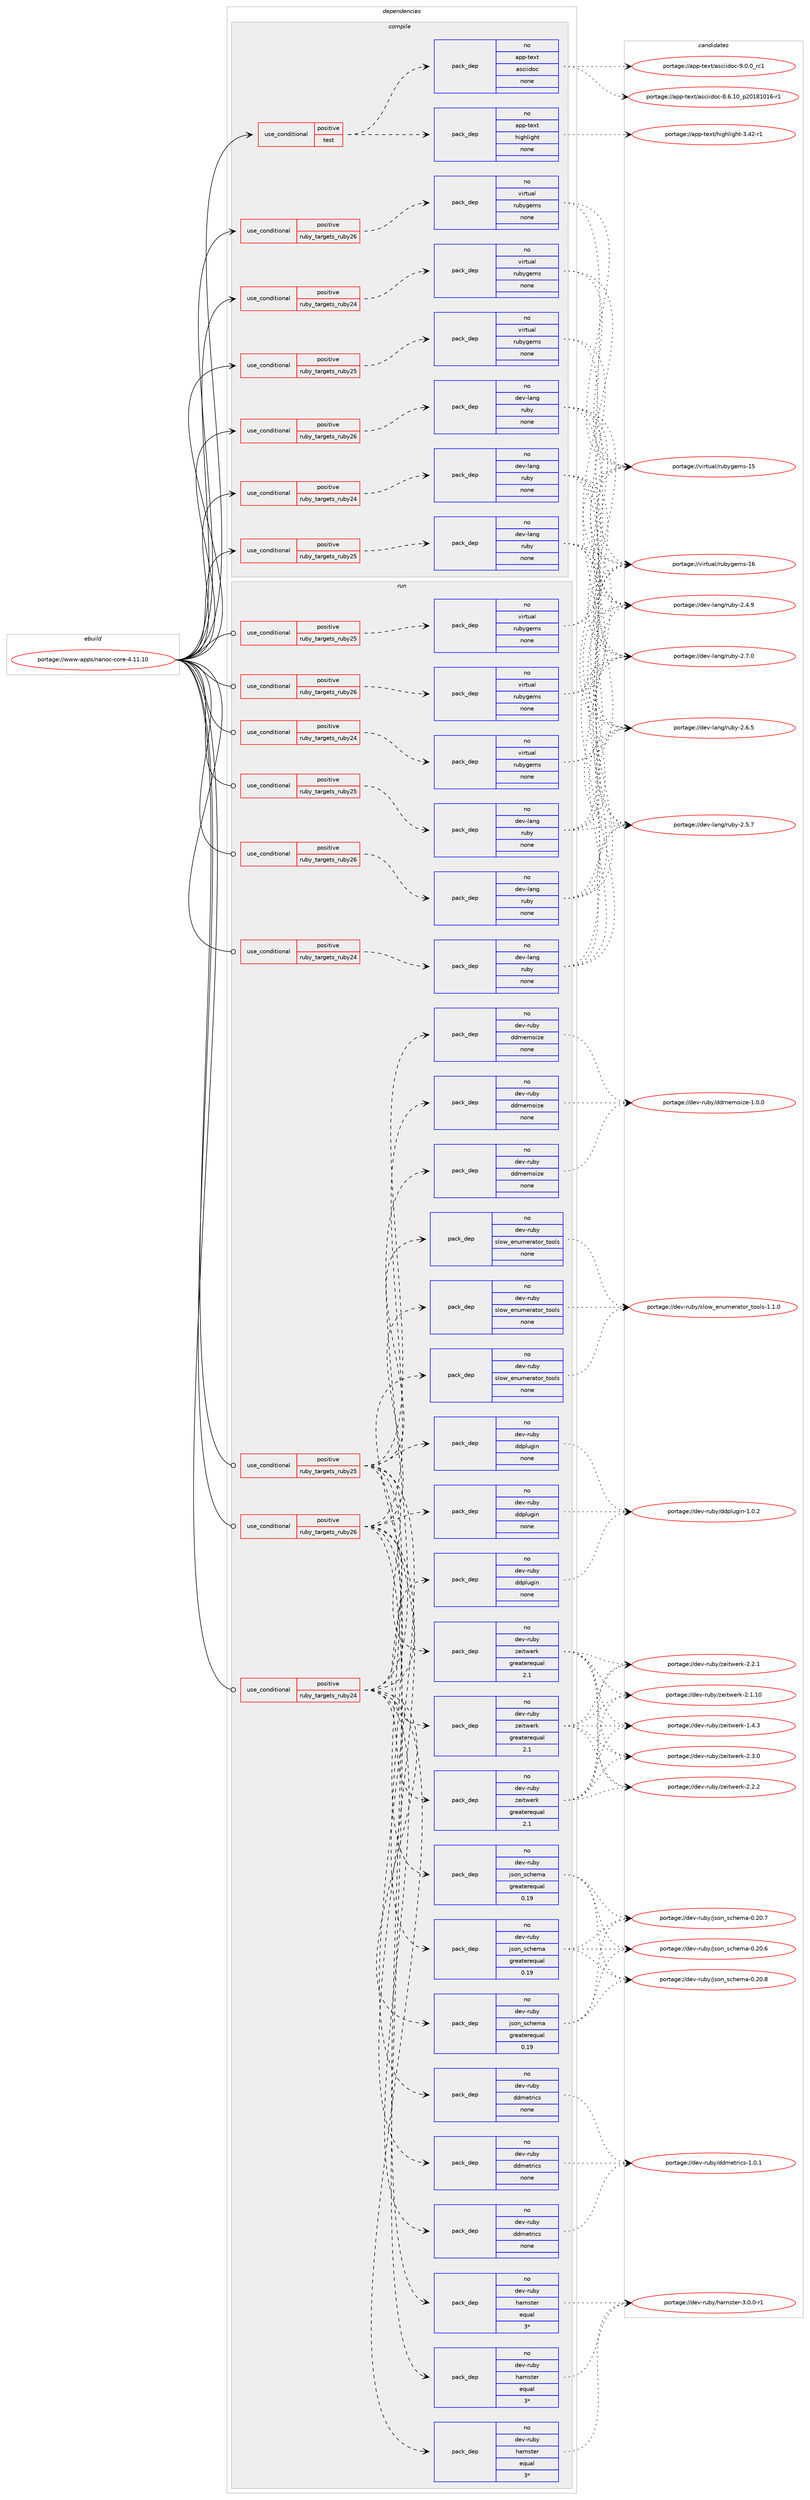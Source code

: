 digraph prolog {

# *************
# Graph options
# *************

newrank=true;
concentrate=true;
compound=true;
graph [rankdir=LR,fontname=Helvetica,fontsize=10,ranksep=1.5];#, ranksep=2.5, nodesep=0.2];
edge  [arrowhead=vee];
node  [fontname=Helvetica,fontsize=10];

# **********
# The ebuild
# **********

subgraph cluster_leftcol {
color=gray;
rank=same;
label=<<i>ebuild</i>>;
id [label="portage://www-apps/nanoc-core-4.11.10", color=red, width=4, href="../www-apps/nanoc-core-4.11.10.svg"];
}

# ****************
# The dependencies
# ****************

subgraph cluster_midcol {
color=gray;
label=<<i>dependencies</i>>;
subgraph cluster_compile {
fillcolor="#eeeeee";
style=filled;
label=<<i>compile</i>>;
subgraph cond2609 {
dependency18243 [label=<<TABLE BORDER="0" CELLBORDER="1" CELLSPACING="0" CELLPADDING="4"><TR><TD ROWSPAN="3" CELLPADDING="10">use_conditional</TD></TR><TR><TD>positive</TD></TR><TR><TD>ruby_targets_ruby24</TD></TR></TABLE>>, shape=none, color=red];
subgraph pack15310 {
dependency18244 [label=<<TABLE BORDER="0" CELLBORDER="1" CELLSPACING="0" CELLPADDING="4" WIDTH="220"><TR><TD ROWSPAN="6" CELLPADDING="30">pack_dep</TD></TR><TR><TD WIDTH="110">no</TD></TR><TR><TD>dev-lang</TD></TR><TR><TD>ruby</TD></TR><TR><TD>none</TD></TR><TR><TD></TD></TR></TABLE>>, shape=none, color=blue];
}
dependency18243:e -> dependency18244:w [weight=20,style="dashed",arrowhead="vee"];
}
id:e -> dependency18243:w [weight=20,style="solid",arrowhead="vee"];
subgraph cond2610 {
dependency18245 [label=<<TABLE BORDER="0" CELLBORDER="1" CELLSPACING="0" CELLPADDING="4"><TR><TD ROWSPAN="3" CELLPADDING="10">use_conditional</TD></TR><TR><TD>positive</TD></TR><TR><TD>ruby_targets_ruby24</TD></TR></TABLE>>, shape=none, color=red];
subgraph pack15311 {
dependency18246 [label=<<TABLE BORDER="0" CELLBORDER="1" CELLSPACING="0" CELLPADDING="4" WIDTH="220"><TR><TD ROWSPAN="6" CELLPADDING="30">pack_dep</TD></TR><TR><TD WIDTH="110">no</TD></TR><TR><TD>virtual</TD></TR><TR><TD>rubygems</TD></TR><TR><TD>none</TD></TR><TR><TD></TD></TR></TABLE>>, shape=none, color=blue];
}
dependency18245:e -> dependency18246:w [weight=20,style="dashed",arrowhead="vee"];
}
id:e -> dependency18245:w [weight=20,style="solid",arrowhead="vee"];
subgraph cond2611 {
dependency18247 [label=<<TABLE BORDER="0" CELLBORDER="1" CELLSPACING="0" CELLPADDING="4"><TR><TD ROWSPAN="3" CELLPADDING="10">use_conditional</TD></TR><TR><TD>positive</TD></TR><TR><TD>ruby_targets_ruby25</TD></TR></TABLE>>, shape=none, color=red];
subgraph pack15312 {
dependency18248 [label=<<TABLE BORDER="0" CELLBORDER="1" CELLSPACING="0" CELLPADDING="4" WIDTH="220"><TR><TD ROWSPAN="6" CELLPADDING="30">pack_dep</TD></TR><TR><TD WIDTH="110">no</TD></TR><TR><TD>dev-lang</TD></TR><TR><TD>ruby</TD></TR><TR><TD>none</TD></TR><TR><TD></TD></TR></TABLE>>, shape=none, color=blue];
}
dependency18247:e -> dependency18248:w [weight=20,style="dashed",arrowhead="vee"];
}
id:e -> dependency18247:w [weight=20,style="solid",arrowhead="vee"];
subgraph cond2612 {
dependency18249 [label=<<TABLE BORDER="0" CELLBORDER="1" CELLSPACING="0" CELLPADDING="4"><TR><TD ROWSPAN="3" CELLPADDING="10">use_conditional</TD></TR><TR><TD>positive</TD></TR><TR><TD>ruby_targets_ruby25</TD></TR></TABLE>>, shape=none, color=red];
subgraph pack15313 {
dependency18250 [label=<<TABLE BORDER="0" CELLBORDER="1" CELLSPACING="0" CELLPADDING="4" WIDTH="220"><TR><TD ROWSPAN="6" CELLPADDING="30">pack_dep</TD></TR><TR><TD WIDTH="110">no</TD></TR><TR><TD>virtual</TD></TR><TR><TD>rubygems</TD></TR><TR><TD>none</TD></TR><TR><TD></TD></TR></TABLE>>, shape=none, color=blue];
}
dependency18249:e -> dependency18250:w [weight=20,style="dashed",arrowhead="vee"];
}
id:e -> dependency18249:w [weight=20,style="solid",arrowhead="vee"];
subgraph cond2613 {
dependency18251 [label=<<TABLE BORDER="0" CELLBORDER="1" CELLSPACING="0" CELLPADDING="4"><TR><TD ROWSPAN="3" CELLPADDING="10">use_conditional</TD></TR><TR><TD>positive</TD></TR><TR><TD>ruby_targets_ruby26</TD></TR></TABLE>>, shape=none, color=red];
subgraph pack15314 {
dependency18252 [label=<<TABLE BORDER="0" CELLBORDER="1" CELLSPACING="0" CELLPADDING="4" WIDTH="220"><TR><TD ROWSPAN="6" CELLPADDING="30">pack_dep</TD></TR><TR><TD WIDTH="110">no</TD></TR><TR><TD>dev-lang</TD></TR><TR><TD>ruby</TD></TR><TR><TD>none</TD></TR><TR><TD></TD></TR></TABLE>>, shape=none, color=blue];
}
dependency18251:e -> dependency18252:w [weight=20,style="dashed",arrowhead="vee"];
}
id:e -> dependency18251:w [weight=20,style="solid",arrowhead="vee"];
subgraph cond2614 {
dependency18253 [label=<<TABLE BORDER="0" CELLBORDER="1" CELLSPACING="0" CELLPADDING="4"><TR><TD ROWSPAN="3" CELLPADDING="10">use_conditional</TD></TR><TR><TD>positive</TD></TR><TR><TD>ruby_targets_ruby26</TD></TR></TABLE>>, shape=none, color=red];
subgraph pack15315 {
dependency18254 [label=<<TABLE BORDER="0" CELLBORDER="1" CELLSPACING="0" CELLPADDING="4" WIDTH="220"><TR><TD ROWSPAN="6" CELLPADDING="30">pack_dep</TD></TR><TR><TD WIDTH="110">no</TD></TR><TR><TD>virtual</TD></TR><TR><TD>rubygems</TD></TR><TR><TD>none</TD></TR><TR><TD></TD></TR></TABLE>>, shape=none, color=blue];
}
dependency18253:e -> dependency18254:w [weight=20,style="dashed",arrowhead="vee"];
}
id:e -> dependency18253:w [weight=20,style="solid",arrowhead="vee"];
subgraph cond2615 {
dependency18255 [label=<<TABLE BORDER="0" CELLBORDER="1" CELLSPACING="0" CELLPADDING="4"><TR><TD ROWSPAN="3" CELLPADDING="10">use_conditional</TD></TR><TR><TD>positive</TD></TR><TR><TD>test</TD></TR></TABLE>>, shape=none, color=red];
subgraph pack15316 {
dependency18256 [label=<<TABLE BORDER="0" CELLBORDER="1" CELLSPACING="0" CELLPADDING="4" WIDTH="220"><TR><TD ROWSPAN="6" CELLPADDING="30">pack_dep</TD></TR><TR><TD WIDTH="110">no</TD></TR><TR><TD>app-text</TD></TR><TR><TD>asciidoc</TD></TR><TR><TD>none</TD></TR><TR><TD></TD></TR></TABLE>>, shape=none, color=blue];
}
dependency18255:e -> dependency18256:w [weight=20,style="dashed",arrowhead="vee"];
subgraph pack15317 {
dependency18257 [label=<<TABLE BORDER="0" CELLBORDER="1" CELLSPACING="0" CELLPADDING="4" WIDTH="220"><TR><TD ROWSPAN="6" CELLPADDING="30">pack_dep</TD></TR><TR><TD WIDTH="110">no</TD></TR><TR><TD>app-text</TD></TR><TR><TD>highlight</TD></TR><TR><TD>none</TD></TR><TR><TD></TD></TR></TABLE>>, shape=none, color=blue];
}
dependency18255:e -> dependency18257:w [weight=20,style="dashed",arrowhead="vee"];
}
id:e -> dependency18255:w [weight=20,style="solid",arrowhead="vee"];
}
subgraph cluster_compileandrun {
fillcolor="#eeeeee";
style=filled;
label=<<i>compile and run</i>>;
}
subgraph cluster_run {
fillcolor="#eeeeee";
style=filled;
label=<<i>run</i>>;
subgraph cond2616 {
dependency18258 [label=<<TABLE BORDER="0" CELLBORDER="1" CELLSPACING="0" CELLPADDING="4"><TR><TD ROWSPAN="3" CELLPADDING="10">use_conditional</TD></TR><TR><TD>positive</TD></TR><TR><TD>ruby_targets_ruby24</TD></TR></TABLE>>, shape=none, color=red];
subgraph pack15318 {
dependency18259 [label=<<TABLE BORDER="0" CELLBORDER="1" CELLSPACING="0" CELLPADDING="4" WIDTH="220"><TR><TD ROWSPAN="6" CELLPADDING="30">pack_dep</TD></TR><TR><TD WIDTH="110">no</TD></TR><TR><TD>dev-lang</TD></TR><TR><TD>ruby</TD></TR><TR><TD>none</TD></TR><TR><TD></TD></TR></TABLE>>, shape=none, color=blue];
}
dependency18258:e -> dependency18259:w [weight=20,style="dashed",arrowhead="vee"];
}
id:e -> dependency18258:w [weight=20,style="solid",arrowhead="odot"];
subgraph cond2617 {
dependency18260 [label=<<TABLE BORDER="0" CELLBORDER="1" CELLSPACING="0" CELLPADDING="4"><TR><TD ROWSPAN="3" CELLPADDING="10">use_conditional</TD></TR><TR><TD>positive</TD></TR><TR><TD>ruby_targets_ruby24</TD></TR></TABLE>>, shape=none, color=red];
subgraph pack15319 {
dependency18261 [label=<<TABLE BORDER="0" CELLBORDER="1" CELLSPACING="0" CELLPADDING="4" WIDTH="220"><TR><TD ROWSPAN="6" CELLPADDING="30">pack_dep</TD></TR><TR><TD WIDTH="110">no</TD></TR><TR><TD>dev-ruby</TD></TR><TR><TD>ddmemoize</TD></TR><TR><TD>none</TD></TR><TR><TD></TD></TR></TABLE>>, shape=none, color=blue];
}
dependency18260:e -> dependency18261:w [weight=20,style="dashed",arrowhead="vee"];
subgraph pack15320 {
dependency18262 [label=<<TABLE BORDER="0" CELLBORDER="1" CELLSPACING="0" CELLPADDING="4" WIDTH="220"><TR><TD ROWSPAN="6" CELLPADDING="30">pack_dep</TD></TR><TR><TD WIDTH="110">no</TD></TR><TR><TD>dev-ruby</TD></TR><TR><TD>ddmetrics</TD></TR><TR><TD>none</TD></TR><TR><TD></TD></TR></TABLE>>, shape=none, color=blue];
}
dependency18260:e -> dependency18262:w [weight=20,style="dashed",arrowhead="vee"];
subgraph pack15321 {
dependency18263 [label=<<TABLE BORDER="0" CELLBORDER="1" CELLSPACING="0" CELLPADDING="4" WIDTH="220"><TR><TD ROWSPAN="6" CELLPADDING="30">pack_dep</TD></TR><TR><TD WIDTH="110">no</TD></TR><TR><TD>dev-ruby</TD></TR><TR><TD>ddplugin</TD></TR><TR><TD>none</TD></TR><TR><TD></TD></TR></TABLE>>, shape=none, color=blue];
}
dependency18260:e -> dependency18263:w [weight=20,style="dashed",arrowhead="vee"];
subgraph pack15322 {
dependency18264 [label=<<TABLE BORDER="0" CELLBORDER="1" CELLSPACING="0" CELLPADDING="4" WIDTH="220"><TR><TD ROWSPAN="6" CELLPADDING="30">pack_dep</TD></TR><TR><TD WIDTH="110">no</TD></TR><TR><TD>dev-ruby</TD></TR><TR><TD>hamster</TD></TR><TR><TD>equal</TD></TR><TR><TD>3*</TD></TR></TABLE>>, shape=none, color=blue];
}
dependency18260:e -> dependency18264:w [weight=20,style="dashed",arrowhead="vee"];
subgraph pack15323 {
dependency18265 [label=<<TABLE BORDER="0" CELLBORDER="1" CELLSPACING="0" CELLPADDING="4" WIDTH="220"><TR><TD ROWSPAN="6" CELLPADDING="30">pack_dep</TD></TR><TR><TD WIDTH="110">no</TD></TR><TR><TD>dev-ruby</TD></TR><TR><TD>json_schema</TD></TR><TR><TD>greaterequal</TD></TR><TR><TD>0.19</TD></TR></TABLE>>, shape=none, color=blue];
}
dependency18260:e -> dependency18265:w [weight=20,style="dashed",arrowhead="vee"];
subgraph pack15324 {
dependency18266 [label=<<TABLE BORDER="0" CELLBORDER="1" CELLSPACING="0" CELLPADDING="4" WIDTH="220"><TR><TD ROWSPAN="6" CELLPADDING="30">pack_dep</TD></TR><TR><TD WIDTH="110">no</TD></TR><TR><TD>dev-ruby</TD></TR><TR><TD>slow_enumerator_tools</TD></TR><TR><TD>none</TD></TR><TR><TD></TD></TR></TABLE>>, shape=none, color=blue];
}
dependency18260:e -> dependency18266:w [weight=20,style="dashed",arrowhead="vee"];
subgraph pack15325 {
dependency18267 [label=<<TABLE BORDER="0" CELLBORDER="1" CELLSPACING="0" CELLPADDING="4" WIDTH="220"><TR><TD ROWSPAN="6" CELLPADDING="30">pack_dep</TD></TR><TR><TD WIDTH="110">no</TD></TR><TR><TD>dev-ruby</TD></TR><TR><TD>zeitwerk</TD></TR><TR><TD>greaterequal</TD></TR><TR><TD>2.1</TD></TR></TABLE>>, shape=none, color=blue];
}
dependency18260:e -> dependency18267:w [weight=20,style="dashed",arrowhead="vee"];
}
id:e -> dependency18260:w [weight=20,style="solid",arrowhead="odot"];
subgraph cond2618 {
dependency18268 [label=<<TABLE BORDER="0" CELLBORDER="1" CELLSPACING="0" CELLPADDING="4"><TR><TD ROWSPAN="3" CELLPADDING="10">use_conditional</TD></TR><TR><TD>positive</TD></TR><TR><TD>ruby_targets_ruby24</TD></TR></TABLE>>, shape=none, color=red];
subgraph pack15326 {
dependency18269 [label=<<TABLE BORDER="0" CELLBORDER="1" CELLSPACING="0" CELLPADDING="4" WIDTH="220"><TR><TD ROWSPAN="6" CELLPADDING="30">pack_dep</TD></TR><TR><TD WIDTH="110">no</TD></TR><TR><TD>virtual</TD></TR><TR><TD>rubygems</TD></TR><TR><TD>none</TD></TR><TR><TD></TD></TR></TABLE>>, shape=none, color=blue];
}
dependency18268:e -> dependency18269:w [weight=20,style="dashed",arrowhead="vee"];
}
id:e -> dependency18268:w [weight=20,style="solid",arrowhead="odot"];
subgraph cond2619 {
dependency18270 [label=<<TABLE BORDER="0" CELLBORDER="1" CELLSPACING="0" CELLPADDING="4"><TR><TD ROWSPAN="3" CELLPADDING="10">use_conditional</TD></TR><TR><TD>positive</TD></TR><TR><TD>ruby_targets_ruby25</TD></TR></TABLE>>, shape=none, color=red];
subgraph pack15327 {
dependency18271 [label=<<TABLE BORDER="0" CELLBORDER="1" CELLSPACING="0" CELLPADDING="4" WIDTH="220"><TR><TD ROWSPAN="6" CELLPADDING="30">pack_dep</TD></TR><TR><TD WIDTH="110">no</TD></TR><TR><TD>dev-lang</TD></TR><TR><TD>ruby</TD></TR><TR><TD>none</TD></TR><TR><TD></TD></TR></TABLE>>, shape=none, color=blue];
}
dependency18270:e -> dependency18271:w [weight=20,style="dashed",arrowhead="vee"];
}
id:e -> dependency18270:w [weight=20,style="solid",arrowhead="odot"];
subgraph cond2620 {
dependency18272 [label=<<TABLE BORDER="0" CELLBORDER="1" CELLSPACING="0" CELLPADDING="4"><TR><TD ROWSPAN="3" CELLPADDING="10">use_conditional</TD></TR><TR><TD>positive</TD></TR><TR><TD>ruby_targets_ruby25</TD></TR></TABLE>>, shape=none, color=red];
subgraph pack15328 {
dependency18273 [label=<<TABLE BORDER="0" CELLBORDER="1" CELLSPACING="0" CELLPADDING="4" WIDTH="220"><TR><TD ROWSPAN="6" CELLPADDING="30">pack_dep</TD></TR><TR><TD WIDTH="110">no</TD></TR><TR><TD>dev-ruby</TD></TR><TR><TD>ddmemoize</TD></TR><TR><TD>none</TD></TR><TR><TD></TD></TR></TABLE>>, shape=none, color=blue];
}
dependency18272:e -> dependency18273:w [weight=20,style="dashed",arrowhead="vee"];
subgraph pack15329 {
dependency18274 [label=<<TABLE BORDER="0" CELLBORDER="1" CELLSPACING="0" CELLPADDING="4" WIDTH="220"><TR><TD ROWSPAN="6" CELLPADDING="30">pack_dep</TD></TR><TR><TD WIDTH="110">no</TD></TR><TR><TD>dev-ruby</TD></TR><TR><TD>ddmetrics</TD></TR><TR><TD>none</TD></TR><TR><TD></TD></TR></TABLE>>, shape=none, color=blue];
}
dependency18272:e -> dependency18274:w [weight=20,style="dashed",arrowhead="vee"];
subgraph pack15330 {
dependency18275 [label=<<TABLE BORDER="0" CELLBORDER="1" CELLSPACING="0" CELLPADDING="4" WIDTH="220"><TR><TD ROWSPAN="6" CELLPADDING="30">pack_dep</TD></TR><TR><TD WIDTH="110">no</TD></TR><TR><TD>dev-ruby</TD></TR><TR><TD>ddplugin</TD></TR><TR><TD>none</TD></TR><TR><TD></TD></TR></TABLE>>, shape=none, color=blue];
}
dependency18272:e -> dependency18275:w [weight=20,style="dashed",arrowhead="vee"];
subgraph pack15331 {
dependency18276 [label=<<TABLE BORDER="0" CELLBORDER="1" CELLSPACING="0" CELLPADDING="4" WIDTH="220"><TR><TD ROWSPAN="6" CELLPADDING="30">pack_dep</TD></TR><TR><TD WIDTH="110">no</TD></TR><TR><TD>dev-ruby</TD></TR><TR><TD>hamster</TD></TR><TR><TD>equal</TD></TR><TR><TD>3*</TD></TR></TABLE>>, shape=none, color=blue];
}
dependency18272:e -> dependency18276:w [weight=20,style="dashed",arrowhead="vee"];
subgraph pack15332 {
dependency18277 [label=<<TABLE BORDER="0" CELLBORDER="1" CELLSPACING="0" CELLPADDING="4" WIDTH="220"><TR><TD ROWSPAN="6" CELLPADDING="30">pack_dep</TD></TR><TR><TD WIDTH="110">no</TD></TR><TR><TD>dev-ruby</TD></TR><TR><TD>json_schema</TD></TR><TR><TD>greaterequal</TD></TR><TR><TD>0.19</TD></TR></TABLE>>, shape=none, color=blue];
}
dependency18272:e -> dependency18277:w [weight=20,style="dashed",arrowhead="vee"];
subgraph pack15333 {
dependency18278 [label=<<TABLE BORDER="0" CELLBORDER="1" CELLSPACING="0" CELLPADDING="4" WIDTH="220"><TR><TD ROWSPAN="6" CELLPADDING="30">pack_dep</TD></TR><TR><TD WIDTH="110">no</TD></TR><TR><TD>dev-ruby</TD></TR><TR><TD>slow_enumerator_tools</TD></TR><TR><TD>none</TD></TR><TR><TD></TD></TR></TABLE>>, shape=none, color=blue];
}
dependency18272:e -> dependency18278:w [weight=20,style="dashed",arrowhead="vee"];
subgraph pack15334 {
dependency18279 [label=<<TABLE BORDER="0" CELLBORDER="1" CELLSPACING="0" CELLPADDING="4" WIDTH="220"><TR><TD ROWSPAN="6" CELLPADDING="30">pack_dep</TD></TR><TR><TD WIDTH="110">no</TD></TR><TR><TD>dev-ruby</TD></TR><TR><TD>zeitwerk</TD></TR><TR><TD>greaterequal</TD></TR><TR><TD>2.1</TD></TR></TABLE>>, shape=none, color=blue];
}
dependency18272:e -> dependency18279:w [weight=20,style="dashed",arrowhead="vee"];
}
id:e -> dependency18272:w [weight=20,style="solid",arrowhead="odot"];
subgraph cond2621 {
dependency18280 [label=<<TABLE BORDER="0" CELLBORDER="1" CELLSPACING="0" CELLPADDING="4"><TR><TD ROWSPAN="3" CELLPADDING="10">use_conditional</TD></TR><TR><TD>positive</TD></TR><TR><TD>ruby_targets_ruby25</TD></TR></TABLE>>, shape=none, color=red];
subgraph pack15335 {
dependency18281 [label=<<TABLE BORDER="0" CELLBORDER="1" CELLSPACING="0" CELLPADDING="4" WIDTH="220"><TR><TD ROWSPAN="6" CELLPADDING="30">pack_dep</TD></TR><TR><TD WIDTH="110">no</TD></TR><TR><TD>virtual</TD></TR><TR><TD>rubygems</TD></TR><TR><TD>none</TD></TR><TR><TD></TD></TR></TABLE>>, shape=none, color=blue];
}
dependency18280:e -> dependency18281:w [weight=20,style="dashed",arrowhead="vee"];
}
id:e -> dependency18280:w [weight=20,style="solid",arrowhead="odot"];
subgraph cond2622 {
dependency18282 [label=<<TABLE BORDER="0" CELLBORDER="1" CELLSPACING="0" CELLPADDING="4"><TR><TD ROWSPAN="3" CELLPADDING="10">use_conditional</TD></TR><TR><TD>positive</TD></TR><TR><TD>ruby_targets_ruby26</TD></TR></TABLE>>, shape=none, color=red];
subgraph pack15336 {
dependency18283 [label=<<TABLE BORDER="0" CELLBORDER="1" CELLSPACING="0" CELLPADDING="4" WIDTH="220"><TR><TD ROWSPAN="6" CELLPADDING="30">pack_dep</TD></TR><TR><TD WIDTH="110">no</TD></TR><TR><TD>dev-lang</TD></TR><TR><TD>ruby</TD></TR><TR><TD>none</TD></TR><TR><TD></TD></TR></TABLE>>, shape=none, color=blue];
}
dependency18282:e -> dependency18283:w [weight=20,style="dashed",arrowhead="vee"];
}
id:e -> dependency18282:w [weight=20,style="solid",arrowhead="odot"];
subgraph cond2623 {
dependency18284 [label=<<TABLE BORDER="0" CELLBORDER="1" CELLSPACING="0" CELLPADDING="4"><TR><TD ROWSPAN="3" CELLPADDING="10">use_conditional</TD></TR><TR><TD>positive</TD></TR><TR><TD>ruby_targets_ruby26</TD></TR></TABLE>>, shape=none, color=red];
subgraph pack15337 {
dependency18285 [label=<<TABLE BORDER="0" CELLBORDER="1" CELLSPACING="0" CELLPADDING="4" WIDTH="220"><TR><TD ROWSPAN="6" CELLPADDING="30">pack_dep</TD></TR><TR><TD WIDTH="110">no</TD></TR><TR><TD>dev-ruby</TD></TR><TR><TD>ddmemoize</TD></TR><TR><TD>none</TD></TR><TR><TD></TD></TR></TABLE>>, shape=none, color=blue];
}
dependency18284:e -> dependency18285:w [weight=20,style="dashed",arrowhead="vee"];
subgraph pack15338 {
dependency18286 [label=<<TABLE BORDER="0" CELLBORDER="1" CELLSPACING="0" CELLPADDING="4" WIDTH="220"><TR><TD ROWSPAN="6" CELLPADDING="30">pack_dep</TD></TR><TR><TD WIDTH="110">no</TD></TR><TR><TD>dev-ruby</TD></TR><TR><TD>ddmetrics</TD></TR><TR><TD>none</TD></TR><TR><TD></TD></TR></TABLE>>, shape=none, color=blue];
}
dependency18284:e -> dependency18286:w [weight=20,style="dashed",arrowhead="vee"];
subgraph pack15339 {
dependency18287 [label=<<TABLE BORDER="0" CELLBORDER="1" CELLSPACING="0" CELLPADDING="4" WIDTH="220"><TR><TD ROWSPAN="6" CELLPADDING="30">pack_dep</TD></TR><TR><TD WIDTH="110">no</TD></TR><TR><TD>dev-ruby</TD></TR><TR><TD>ddplugin</TD></TR><TR><TD>none</TD></TR><TR><TD></TD></TR></TABLE>>, shape=none, color=blue];
}
dependency18284:e -> dependency18287:w [weight=20,style="dashed",arrowhead="vee"];
subgraph pack15340 {
dependency18288 [label=<<TABLE BORDER="0" CELLBORDER="1" CELLSPACING="0" CELLPADDING="4" WIDTH="220"><TR><TD ROWSPAN="6" CELLPADDING="30">pack_dep</TD></TR><TR><TD WIDTH="110">no</TD></TR><TR><TD>dev-ruby</TD></TR><TR><TD>hamster</TD></TR><TR><TD>equal</TD></TR><TR><TD>3*</TD></TR></TABLE>>, shape=none, color=blue];
}
dependency18284:e -> dependency18288:w [weight=20,style="dashed",arrowhead="vee"];
subgraph pack15341 {
dependency18289 [label=<<TABLE BORDER="0" CELLBORDER="1" CELLSPACING="0" CELLPADDING="4" WIDTH="220"><TR><TD ROWSPAN="6" CELLPADDING="30">pack_dep</TD></TR><TR><TD WIDTH="110">no</TD></TR><TR><TD>dev-ruby</TD></TR><TR><TD>json_schema</TD></TR><TR><TD>greaterequal</TD></TR><TR><TD>0.19</TD></TR></TABLE>>, shape=none, color=blue];
}
dependency18284:e -> dependency18289:w [weight=20,style="dashed",arrowhead="vee"];
subgraph pack15342 {
dependency18290 [label=<<TABLE BORDER="0" CELLBORDER="1" CELLSPACING="0" CELLPADDING="4" WIDTH="220"><TR><TD ROWSPAN="6" CELLPADDING="30">pack_dep</TD></TR><TR><TD WIDTH="110">no</TD></TR><TR><TD>dev-ruby</TD></TR><TR><TD>slow_enumerator_tools</TD></TR><TR><TD>none</TD></TR><TR><TD></TD></TR></TABLE>>, shape=none, color=blue];
}
dependency18284:e -> dependency18290:w [weight=20,style="dashed",arrowhead="vee"];
subgraph pack15343 {
dependency18291 [label=<<TABLE BORDER="0" CELLBORDER="1" CELLSPACING="0" CELLPADDING="4" WIDTH="220"><TR><TD ROWSPAN="6" CELLPADDING="30">pack_dep</TD></TR><TR><TD WIDTH="110">no</TD></TR><TR><TD>dev-ruby</TD></TR><TR><TD>zeitwerk</TD></TR><TR><TD>greaterequal</TD></TR><TR><TD>2.1</TD></TR></TABLE>>, shape=none, color=blue];
}
dependency18284:e -> dependency18291:w [weight=20,style="dashed",arrowhead="vee"];
}
id:e -> dependency18284:w [weight=20,style="solid",arrowhead="odot"];
subgraph cond2624 {
dependency18292 [label=<<TABLE BORDER="0" CELLBORDER="1" CELLSPACING="0" CELLPADDING="4"><TR><TD ROWSPAN="3" CELLPADDING="10">use_conditional</TD></TR><TR><TD>positive</TD></TR><TR><TD>ruby_targets_ruby26</TD></TR></TABLE>>, shape=none, color=red];
subgraph pack15344 {
dependency18293 [label=<<TABLE BORDER="0" CELLBORDER="1" CELLSPACING="0" CELLPADDING="4" WIDTH="220"><TR><TD ROWSPAN="6" CELLPADDING="30">pack_dep</TD></TR><TR><TD WIDTH="110">no</TD></TR><TR><TD>virtual</TD></TR><TR><TD>rubygems</TD></TR><TR><TD>none</TD></TR><TR><TD></TD></TR></TABLE>>, shape=none, color=blue];
}
dependency18292:e -> dependency18293:w [weight=20,style="dashed",arrowhead="vee"];
}
id:e -> dependency18292:w [weight=20,style="solid",arrowhead="odot"];
}
}

# **************
# The candidates
# **************

subgraph cluster_choices {
rank=same;
color=gray;
label=<<i>candidates</i>>;

subgraph choice15310 {
color=black;
nodesep=1;
choice10010111845108971101034711411798121455046554648 [label="portage://dev-lang/ruby-2.7.0", color=red, width=4,href="../dev-lang/ruby-2.7.0.svg"];
choice10010111845108971101034711411798121455046544653 [label="portage://dev-lang/ruby-2.6.5", color=red, width=4,href="../dev-lang/ruby-2.6.5.svg"];
choice10010111845108971101034711411798121455046534655 [label="portage://dev-lang/ruby-2.5.7", color=red, width=4,href="../dev-lang/ruby-2.5.7.svg"];
choice10010111845108971101034711411798121455046524657 [label="portage://dev-lang/ruby-2.4.9", color=red, width=4,href="../dev-lang/ruby-2.4.9.svg"];
dependency18244:e -> choice10010111845108971101034711411798121455046554648:w [style=dotted,weight="100"];
dependency18244:e -> choice10010111845108971101034711411798121455046544653:w [style=dotted,weight="100"];
dependency18244:e -> choice10010111845108971101034711411798121455046534655:w [style=dotted,weight="100"];
dependency18244:e -> choice10010111845108971101034711411798121455046524657:w [style=dotted,weight="100"];
}
subgraph choice15311 {
color=black;
nodesep=1;
choice118105114116117971084711411798121103101109115454954 [label="portage://virtual/rubygems-16", color=red, width=4,href="../virtual/rubygems-16.svg"];
choice118105114116117971084711411798121103101109115454953 [label="portage://virtual/rubygems-15", color=red, width=4,href="../virtual/rubygems-15.svg"];
dependency18246:e -> choice118105114116117971084711411798121103101109115454954:w [style=dotted,weight="100"];
dependency18246:e -> choice118105114116117971084711411798121103101109115454953:w [style=dotted,weight="100"];
}
subgraph choice15312 {
color=black;
nodesep=1;
choice10010111845108971101034711411798121455046554648 [label="portage://dev-lang/ruby-2.7.0", color=red, width=4,href="../dev-lang/ruby-2.7.0.svg"];
choice10010111845108971101034711411798121455046544653 [label="portage://dev-lang/ruby-2.6.5", color=red, width=4,href="../dev-lang/ruby-2.6.5.svg"];
choice10010111845108971101034711411798121455046534655 [label="portage://dev-lang/ruby-2.5.7", color=red, width=4,href="../dev-lang/ruby-2.5.7.svg"];
choice10010111845108971101034711411798121455046524657 [label="portage://dev-lang/ruby-2.4.9", color=red, width=4,href="../dev-lang/ruby-2.4.9.svg"];
dependency18248:e -> choice10010111845108971101034711411798121455046554648:w [style=dotted,weight="100"];
dependency18248:e -> choice10010111845108971101034711411798121455046544653:w [style=dotted,weight="100"];
dependency18248:e -> choice10010111845108971101034711411798121455046534655:w [style=dotted,weight="100"];
dependency18248:e -> choice10010111845108971101034711411798121455046524657:w [style=dotted,weight="100"];
}
subgraph choice15313 {
color=black;
nodesep=1;
choice118105114116117971084711411798121103101109115454954 [label="portage://virtual/rubygems-16", color=red, width=4,href="../virtual/rubygems-16.svg"];
choice118105114116117971084711411798121103101109115454953 [label="portage://virtual/rubygems-15", color=red, width=4,href="../virtual/rubygems-15.svg"];
dependency18250:e -> choice118105114116117971084711411798121103101109115454954:w [style=dotted,weight="100"];
dependency18250:e -> choice118105114116117971084711411798121103101109115454953:w [style=dotted,weight="100"];
}
subgraph choice15314 {
color=black;
nodesep=1;
choice10010111845108971101034711411798121455046554648 [label="portage://dev-lang/ruby-2.7.0", color=red, width=4,href="../dev-lang/ruby-2.7.0.svg"];
choice10010111845108971101034711411798121455046544653 [label="portage://dev-lang/ruby-2.6.5", color=red, width=4,href="../dev-lang/ruby-2.6.5.svg"];
choice10010111845108971101034711411798121455046534655 [label="portage://dev-lang/ruby-2.5.7", color=red, width=4,href="../dev-lang/ruby-2.5.7.svg"];
choice10010111845108971101034711411798121455046524657 [label="portage://dev-lang/ruby-2.4.9", color=red, width=4,href="../dev-lang/ruby-2.4.9.svg"];
dependency18252:e -> choice10010111845108971101034711411798121455046554648:w [style=dotted,weight="100"];
dependency18252:e -> choice10010111845108971101034711411798121455046544653:w [style=dotted,weight="100"];
dependency18252:e -> choice10010111845108971101034711411798121455046534655:w [style=dotted,weight="100"];
dependency18252:e -> choice10010111845108971101034711411798121455046524657:w [style=dotted,weight="100"];
}
subgraph choice15315 {
color=black;
nodesep=1;
choice118105114116117971084711411798121103101109115454954 [label="portage://virtual/rubygems-16", color=red, width=4,href="../virtual/rubygems-16.svg"];
choice118105114116117971084711411798121103101109115454953 [label="portage://virtual/rubygems-15", color=red, width=4,href="../virtual/rubygems-15.svg"];
dependency18254:e -> choice118105114116117971084711411798121103101109115454954:w [style=dotted,weight="100"];
dependency18254:e -> choice118105114116117971084711411798121103101109115454953:w [style=dotted,weight="100"];
}
subgraph choice15316 {
color=black;
nodesep=1;
choice971121124511610112011647971159910510510011199455746484648951149949 [label="portage://app-text/asciidoc-9.0.0_rc1", color=red, width=4,href="../app-text/asciidoc-9.0.0_rc1.svg"];
choice971121124511610112011647971159910510510011199455646544649489511250484956494849544511449 [label="portage://app-text/asciidoc-8.6.10_p20181016-r1", color=red, width=4,href="../app-text/asciidoc-8.6.10_p20181016-r1.svg"];
dependency18256:e -> choice971121124511610112011647971159910510510011199455746484648951149949:w [style=dotted,weight="100"];
dependency18256:e -> choice971121124511610112011647971159910510510011199455646544649489511250484956494849544511449:w [style=dotted,weight="100"];
}
subgraph choice15317 {
color=black;
nodesep=1;
choice97112112451161011201164710410510310410810510310411645514652504511449 [label="portage://app-text/highlight-3.42-r1", color=red, width=4,href="../app-text/highlight-3.42-r1.svg"];
dependency18257:e -> choice97112112451161011201164710410510310410810510310411645514652504511449:w [style=dotted,weight="100"];
}
subgraph choice15318 {
color=black;
nodesep=1;
choice10010111845108971101034711411798121455046554648 [label="portage://dev-lang/ruby-2.7.0", color=red, width=4,href="../dev-lang/ruby-2.7.0.svg"];
choice10010111845108971101034711411798121455046544653 [label="portage://dev-lang/ruby-2.6.5", color=red, width=4,href="../dev-lang/ruby-2.6.5.svg"];
choice10010111845108971101034711411798121455046534655 [label="portage://dev-lang/ruby-2.5.7", color=red, width=4,href="../dev-lang/ruby-2.5.7.svg"];
choice10010111845108971101034711411798121455046524657 [label="portage://dev-lang/ruby-2.4.9", color=red, width=4,href="../dev-lang/ruby-2.4.9.svg"];
dependency18259:e -> choice10010111845108971101034711411798121455046554648:w [style=dotted,weight="100"];
dependency18259:e -> choice10010111845108971101034711411798121455046544653:w [style=dotted,weight="100"];
dependency18259:e -> choice10010111845108971101034711411798121455046534655:w [style=dotted,weight="100"];
dependency18259:e -> choice10010111845108971101034711411798121455046524657:w [style=dotted,weight="100"];
}
subgraph choice15319 {
color=black;
nodesep=1;
choice100101118451141179812147100100109101109111105122101454946484648 [label="portage://dev-ruby/ddmemoize-1.0.0", color=red, width=4,href="../dev-ruby/ddmemoize-1.0.0.svg"];
dependency18261:e -> choice100101118451141179812147100100109101109111105122101454946484648:w [style=dotted,weight="100"];
}
subgraph choice15320 {
color=black;
nodesep=1;
choice10010111845114117981214710010010910111611410599115454946484649 [label="portage://dev-ruby/ddmetrics-1.0.1", color=red, width=4,href="../dev-ruby/ddmetrics-1.0.1.svg"];
dependency18262:e -> choice10010111845114117981214710010010910111611410599115454946484649:w [style=dotted,weight="100"];
}
subgraph choice15321 {
color=black;
nodesep=1;
choice100101118451141179812147100100112108117103105110454946484650 [label="portage://dev-ruby/ddplugin-1.0.2", color=red, width=4,href="../dev-ruby/ddplugin-1.0.2.svg"];
dependency18263:e -> choice100101118451141179812147100100112108117103105110454946484650:w [style=dotted,weight="100"];
}
subgraph choice15322 {
color=black;
nodesep=1;
choice100101118451141179812147104971091151161011144551464846484511449 [label="portage://dev-ruby/hamster-3.0.0-r1", color=red, width=4,href="../dev-ruby/hamster-3.0.0-r1.svg"];
dependency18264:e -> choice100101118451141179812147104971091151161011144551464846484511449:w [style=dotted,weight="100"];
}
subgraph choice15323 {
color=black;
nodesep=1;
choice10010111845114117981214710611511111095115991041011099745484650484656 [label="portage://dev-ruby/json_schema-0.20.8", color=red, width=4,href="../dev-ruby/json_schema-0.20.8.svg"];
choice10010111845114117981214710611511111095115991041011099745484650484655 [label="portage://dev-ruby/json_schema-0.20.7", color=red, width=4,href="../dev-ruby/json_schema-0.20.7.svg"];
choice10010111845114117981214710611511111095115991041011099745484650484654 [label="portage://dev-ruby/json_schema-0.20.6", color=red, width=4,href="../dev-ruby/json_schema-0.20.6.svg"];
dependency18265:e -> choice10010111845114117981214710611511111095115991041011099745484650484656:w [style=dotted,weight="100"];
dependency18265:e -> choice10010111845114117981214710611511111095115991041011099745484650484655:w [style=dotted,weight="100"];
dependency18265:e -> choice10010111845114117981214710611511111095115991041011099745484650484654:w [style=dotted,weight="100"];
}
subgraph choice15324 {
color=black;
nodesep=1;
choice100101118451141179812147115108111119951011101171091011149711611111495116111111108115454946494648 [label="portage://dev-ruby/slow_enumerator_tools-1.1.0", color=red, width=4,href="../dev-ruby/slow_enumerator_tools-1.1.0.svg"];
dependency18266:e -> choice100101118451141179812147115108111119951011101171091011149711611111495116111111108115454946494648:w [style=dotted,weight="100"];
}
subgraph choice15325 {
color=black;
nodesep=1;
choice100101118451141179812147122101105116119101114107455046514648 [label="portage://dev-ruby/zeitwerk-2.3.0", color=red, width=4,href="../dev-ruby/zeitwerk-2.3.0.svg"];
choice100101118451141179812147122101105116119101114107455046504650 [label="portage://dev-ruby/zeitwerk-2.2.2", color=red, width=4,href="../dev-ruby/zeitwerk-2.2.2.svg"];
choice100101118451141179812147122101105116119101114107455046504649 [label="portage://dev-ruby/zeitwerk-2.2.1", color=red, width=4,href="../dev-ruby/zeitwerk-2.2.1.svg"];
choice10010111845114117981214712210110511611910111410745504649464948 [label="portage://dev-ruby/zeitwerk-2.1.10", color=red, width=4,href="../dev-ruby/zeitwerk-2.1.10.svg"];
choice100101118451141179812147122101105116119101114107454946524651 [label="portage://dev-ruby/zeitwerk-1.4.3", color=red, width=4,href="../dev-ruby/zeitwerk-1.4.3.svg"];
dependency18267:e -> choice100101118451141179812147122101105116119101114107455046514648:w [style=dotted,weight="100"];
dependency18267:e -> choice100101118451141179812147122101105116119101114107455046504650:w [style=dotted,weight="100"];
dependency18267:e -> choice100101118451141179812147122101105116119101114107455046504649:w [style=dotted,weight="100"];
dependency18267:e -> choice10010111845114117981214712210110511611910111410745504649464948:w [style=dotted,weight="100"];
dependency18267:e -> choice100101118451141179812147122101105116119101114107454946524651:w [style=dotted,weight="100"];
}
subgraph choice15326 {
color=black;
nodesep=1;
choice118105114116117971084711411798121103101109115454954 [label="portage://virtual/rubygems-16", color=red, width=4,href="../virtual/rubygems-16.svg"];
choice118105114116117971084711411798121103101109115454953 [label="portage://virtual/rubygems-15", color=red, width=4,href="../virtual/rubygems-15.svg"];
dependency18269:e -> choice118105114116117971084711411798121103101109115454954:w [style=dotted,weight="100"];
dependency18269:e -> choice118105114116117971084711411798121103101109115454953:w [style=dotted,weight="100"];
}
subgraph choice15327 {
color=black;
nodesep=1;
choice10010111845108971101034711411798121455046554648 [label="portage://dev-lang/ruby-2.7.0", color=red, width=4,href="../dev-lang/ruby-2.7.0.svg"];
choice10010111845108971101034711411798121455046544653 [label="portage://dev-lang/ruby-2.6.5", color=red, width=4,href="../dev-lang/ruby-2.6.5.svg"];
choice10010111845108971101034711411798121455046534655 [label="portage://dev-lang/ruby-2.5.7", color=red, width=4,href="../dev-lang/ruby-2.5.7.svg"];
choice10010111845108971101034711411798121455046524657 [label="portage://dev-lang/ruby-2.4.9", color=red, width=4,href="../dev-lang/ruby-2.4.9.svg"];
dependency18271:e -> choice10010111845108971101034711411798121455046554648:w [style=dotted,weight="100"];
dependency18271:e -> choice10010111845108971101034711411798121455046544653:w [style=dotted,weight="100"];
dependency18271:e -> choice10010111845108971101034711411798121455046534655:w [style=dotted,weight="100"];
dependency18271:e -> choice10010111845108971101034711411798121455046524657:w [style=dotted,weight="100"];
}
subgraph choice15328 {
color=black;
nodesep=1;
choice100101118451141179812147100100109101109111105122101454946484648 [label="portage://dev-ruby/ddmemoize-1.0.0", color=red, width=4,href="../dev-ruby/ddmemoize-1.0.0.svg"];
dependency18273:e -> choice100101118451141179812147100100109101109111105122101454946484648:w [style=dotted,weight="100"];
}
subgraph choice15329 {
color=black;
nodesep=1;
choice10010111845114117981214710010010910111611410599115454946484649 [label="portage://dev-ruby/ddmetrics-1.0.1", color=red, width=4,href="../dev-ruby/ddmetrics-1.0.1.svg"];
dependency18274:e -> choice10010111845114117981214710010010910111611410599115454946484649:w [style=dotted,weight="100"];
}
subgraph choice15330 {
color=black;
nodesep=1;
choice100101118451141179812147100100112108117103105110454946484650 [label="portage://dev-ruby/ddplugin-1.0.2", color=red, width=4,href="../dev-ruby/ddplugin-1.0.2.svg"];
dependency18275:e -> choice100101118451141179812147100100112108117103105110454946484650:w [style=dotted,weight="100"];
}
subgraph choice15331 {
color=black;
nodesep=1;
choice100101118451141179812147104971091151161011144551464846484511449 [label="portage://dev-ruby/hamster-3.0.0-r1", color=red, width=4,href="../dev-ruby/hamster-3.0.0-r1.svg"];
dependency18276:e -> choice100101118451141179812147104971091151161011144551464846484511449:w [style=dotted,weight="100"];
}
subgraph choice15332 {
color=black;
nodesep=1;
choice10010111845114117981214710611511111095115991041011099745484650484656 [label="portage://dev-ruby/json_schema-0.20.8", color=red, width=4,href="../dev-ruby/json_schema-0.20.8.svg"];
choice10010111845114117981214710611511111095115991041011099745484650484655 [label="portage://dev-ruby/json_schema-0.20.7", color=red, width=4,href="../dev-ruby/json_schema-0.20.7.svg"];
choice10010111845114117981214710611511111095115991041011099745484650484654 [label="portage://dev-ruby/json_schema-0.20.6", color=red, width=4,href="../dev-ruby/json_schema-0.20.6.svg"];
dependency18277:e -> choice10010111845114117981214710611511111095115991041011099745484650484656:w [style=dotted,weight="100"];
dependency18277:e -> choice10010111845114117981214710611511111095115991041011099745484650484655:w [style=dotted,weight="100"];
dependency18277:e -> choice10010111845114117981214710611511111095115991041011099745484650484654:w [style=dotted,weight="100"];
}
subgraph choice15333 {
color=black;
nodesep=1;
choice100101118451141179812147115108111119951011101171091011149711611111495116111111108115454946494648 [label="portage://dev-ruby/slow_enumerator_tools-1.1.0", color=red, width=4,href="../dev-ruby/slow_enumerator_tools-1.1.0.svg"];
dependency18278:e -> choice100101118451141179812147115108111119951011101171091011149711611111495116111111108115454946494648:w [style=dotted,weight="100"];
}
subgraph choice15334 {
color=black;
nodesep=1;
choice100101118451141179812147122101105116119101114107455046514648 [label="portage://dev-ruby/zeitwerk-2.3.0", color=red, width=4,href="../dev-ruby/zeitwerk-2.3.0.svg"];
choice100101118451141179812147122101105116119101114107455046504650 [label="portage://dev-ruby/zeitwerk-2.2.2", color=red, width=4,href="../dev-ruby/zeitwerk-2.2.2.svg"];
choice100101118451141179812147122101105116119101114107455046504649 [label="portage://dev-ruby/zeitwerk-2.2.1", color=red, width=4,href="../dev-ruby/zeitwerk-2.2.1.svg"];
choice10010111845114117981214712210110511611910111410745504649464948 [label="portage://dev-ruby/zeitwerk-2.1.10", color=red, width=4,href="../dev-ruby/zeitwerk-2.1.10.svg"];
choice100101118451141179812147122101105116119101114107454946524651 [label="portage://dev-ruby/zeitwerk-1.4.3", color=red, width=4,href="../dev-ruby/zeitwerk-1.4.3.svg"];
dependency18279:e -> choice100101118451141179812147122101105116119101114107455046514648:w [style=dotted,weight="100"];
dependency18279:e -> choice100101118451141179812147122101105116119101114107455046504650:w [style=dotted,weight="100"];
dependency18279:e -> choice100101118451141179812147122101105116119101114107455046504649:w [style=dotted,weight="100"];
dependency18279:e -> choice10010111845114117981214712210110511611910111410745504649464948:w [style=dotted,weight="100"];
dependency18279:e -> choice100101118451141179812147122101105116119101114107454946524651:w [style=dotted,weight="100"];
}
subgraph choice15335 {
color=black;
nodesep=1;
choice118105114116117971084711411798121103101109115454954 [label="portage://virtual/rubygems-16", color=red, width=4,href="../virtual/rubygems-16.svg"];
choice118105114116117971084711411798121103101109115454953 [label="portage://virtual/rubygems-15", color=red, width=4,href="../virtual/rubygems-15.svg"];
dependency18281:e -> choice118105114116117971084711411798121103101109115454954:w [style=dotted,weight="100"];
dependency18281:e -> choice118105114116117971084711411798121103101109115454953:w [style=dotted,weight="100"];
}
subgraph choice15336 {
color=black;
nodesep=1;
choice10010111845108971101034711411798121455046554648 [label="portage://dev-lang/ruby-2.7.0", color=red, width=4,href="../dev-lang/ruby-2.7.0.svg"];
choice10010111845108971101034711411798121455046544653 [label="portage://dev-lang/ruby-2.6.5", color=red, width=4,href="../dev-lang/ruby-2.6.5.svg"];
choice10010111845108971101034711411798121455046534655 [label="portage://dev-lang/ruby-2.5.7", color=red, width=4,href="../dev-lang/ruby-2.5.7.svg"];
choice10010111845108971101034711411798121455046524657 [label="portage://dev-lang/ruby-2.4.9", color=red, width=4,href="../dev-lang/ruby-2.4.9.svg"];
dependency18283:e -> choice10010111845108971101034711411798121455046554648:w [style=dotted,weight="100"];
dependency18283:e -> choice10010111845108971101034711411798121455046544653:w [style=dotted,weight="100"];
dependency18283:e -> choice10010111845108971101034711411798121455046534655:w [style=dotted,weight="100"];
dependency18283:e -> choice10010111845108971101034711411798121455046524657:w [style=dotted,weight="100"];
}
subgraph choice15337 {
color=black;
nodesep=1;
choice100101118451141179812147100100109101109111105122101454946484648 [label="portage://dev-ruby/ddmemoize-1.0.0", color=red, width=4,href="../dev-ruby/ddmemoize-1.0.0.svg"];
dependency18285:e -> choice100101118451141179812147100100109101109111105122101454946484648:w [style=dotted,weight="100"];
}
subgraph choice15338 {
color=black;
nodesep=1;
choice10010111845114117981214710010010910111611410599115454946484649 [label="portage://dev-ruby/ddmetrics-1.0.1", color=red, width=4,href="../dev-ruby/ddmetrics-1.0.1.svg"];
dependency18286:e -> choice10010111845114117981214710010010910111611410599115454946484649:w [style=dotted,weight="100"];
}
subgraph choice15339 {
color=black;
nodesep=1;
choice100101118451141179812147100100112108117103105110454946484650 [label="portage://dev-ruby/ddplugin-1.0.2", color=red, width=4,href="../dev-ruby/ddplugin-1.0.2.svg"];
dependency18287:e -> choice100101118451141179812147100100112108117103105110454946484650:w [style=dotted,weight="100"];
}
subgraph choice15340 {
color=black;
nodesep=1;
choice100101118451141179812147104971091151161011144551464846484511449 [label="portage://dev-ruby/hamster-3.0.0-r1", color=red, width=4,href="../dev-ruby/hamster-3.0.0-r1.svg"];
dependency18288:e -> choice100101118451141179812147104971091151161011144551464846484511449:w [style=dotted,weight="100"];
}
subgraph choice15341 {
color=black;
nodesep=1;
choice10010111845114117981214710611511111095115991041011099745484650484656 [label="portage://dev-ruby/json_schema-0.20.8", color=red, width=4,href="../dev-ruby/json_schema-0.20.8.svg"];
choice10010111845114117981214710611511111095115991041011099745484650484655 [label="portage://dev-ruby/json_schema-0.20.7", color=red, width=4,href="../dev-ruby/json_schema-0.20.7.svg"];
choice10010111845114117981214710611511111095115991041011099745484650484654 [label="portage://dev-ruby/json_schema-0.20.6", color=red, width=4,href="../dev-ruby/json_schema-0.20.6.svg"];
dependency18289:e -> choice10010111845114117981214710611511111095115991041011099745484650484656:w [style=dotted,weight="100"];
dependency18289:e -> choice10010111845114117981214710611511111095115991041011099745484650484655:w [style=dotted,weight="100"];
dependency18289:e -> choice10010111845114117981214710611511111095115991041011099745484650484654:w [style=dotted,weight="100"];
}
subgraph choice15342 {
color=black;
nodesep=1;
choice100101118451141179812147115108111119951011101171091011149711611111495116111111108115454946494648 [label="portage://dev-ruby/slow_enumerator_tools-1.1.0", color=red, width=4,href="../dev-ruby/slow_enumerator_tools-1.1.0.svg"];
dependency18290:e -> choice100101118451141179812147115108111119951011101171091011149711611111495116111111108115454946494648:w [style=dotted,weight="100"];
}
subgraph choice15343 {
color=black;
nodesep=1;
choice100101118451141179812147122101105116119101114107455046514648 [label="portage://dev-ruby/zeitwerk-2.3.0", color=red, width=4,href="../dev-ruby/zeitwerk-2.3.0.svg"];
choice100101118451141179812147122101105116119101114107455046504650 [label="portage://dev-ruby/zeitwerk-2.2.2", color=red, width=4,href="../dev-ruby/zeitwerk-2.2.2.svg"];
choice100101118451141179812147122101105116119101114107455046504649 [label="portage://dev-ruby/zeitwerk-2.2.1", color=red, width=4,href="../dev-ruby/zeitwerk-2.2.1.svg"];
choice10010111845114117981214712210110511611910111410745504649464948 [label="portage://dev-ruby/zeitwerk-2.1.10", color=red, width=4,href="../dev-ruby/zeitwerk-2.1.10.svg"];
choice100101118451141179812147122101105116119101114107454946524651 [label="portage://dev-ruby/zeitwerk-1.4.3", color=red, width=4,href="../dev-ruby/zeitwerk-1.4.3.svg"];
dependency18291:e -> choice100101118451141179812147122101105116119101114107455046514648:w [style=dotted,weight="100"];
dependency18291:e -> choice100101118451141179812147122101105116119101114107455046504650:w [style=dotted,weight="100"];
dependency18291:e -> choice100101118451141179812147122101105116119101114107455046504649:w [style=dotted,weight="100"];
dependency18291:e -> choice10010111845114117981214712210110511611910111410745504649464948:w [style=dotted,weight="100"];
dependency18291:e -> choice100101118451141179812147122101105116119101114107454946524651:w [style=dotted,weight="100"];
}
subgraph choice15344 {
color=black;
nodesep=1;
choice118105114116117971084711411798121103101109115454954 [label="portage://virtual/rubygems-16", color=red, width=4,href="../virtual/rubygems-16.svg"];
choice118105114116117971084711411798121103101109115454953 [label="portage://virtual/rubygems-15", color=red, width=4,href="../virtual/rubygems-15.svg"];
dependency18293:e -> choice118105114116117971084711411798121103101109115454954:w [style=dotted,weight="100"];
dependency18293:e -> choice118105114116117971084711411798121103101109115454953:w [style=dotted,weight="100"];
}
}

}
